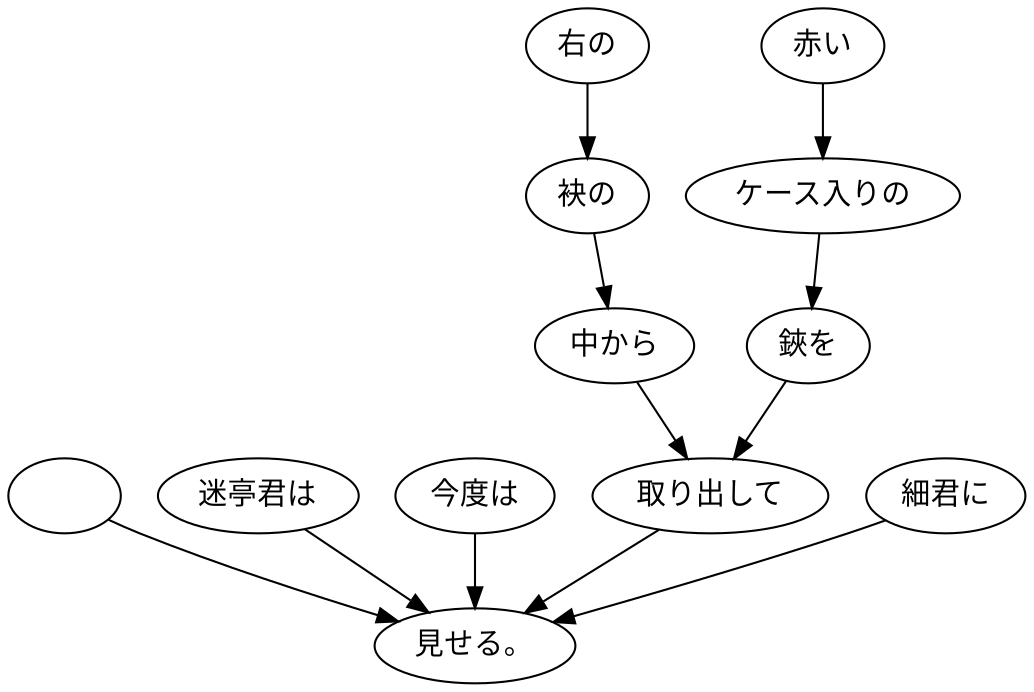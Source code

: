 digraph graph3479 {
	node0 [label="　"];
	node1 [label="迷亭君は"];
	node2 [label="今度は"];
	node3 [label="右の"];
	node4 [label="袂の"];
	node5 [label="中から"];
	node6 [label="赤い"];
	node7 [label="ケース入りの"];
	node8 [label="鋏を"];
	node9 [label="取り出して"];
	node10 [label="細君に"];
	node11 [label="見せる。"];
	node0 -> node11;
	node1 -> node11;
	node2 -> node11;
	node3 -> node4;
	node4 -> node5;
	node5 -> node9;
	node6 -> node7;
	node7 -> node8;
	node8 -> node9;
	node9 -> node11;
	node10 -> node11;
}
